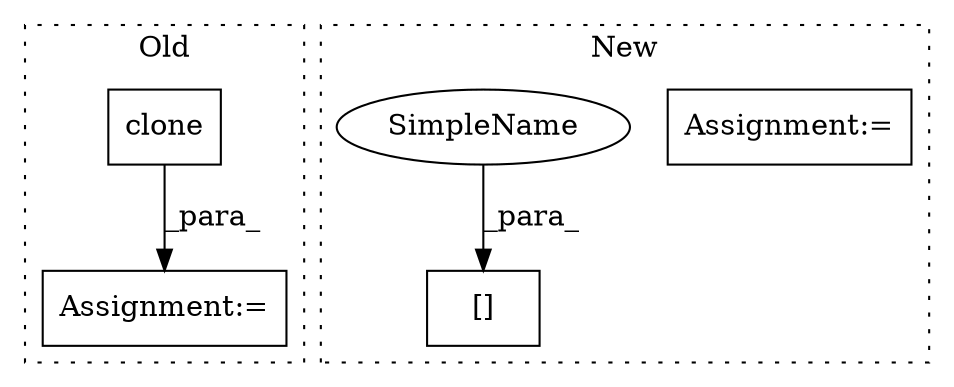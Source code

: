 digraph G {
subgraph cluster0 {
1 [label="clone" a="32" s="5881" l="7" shape="box"];
4 [label="Assignment:=" a="7" s="5878" l="1" shape="box"];
label = "Old";
style="dotted";
}
subgraph cluster1 {
2 [label="[]" a="2" s="5794,5804" l="9,1" shape="box"];
3 [label="Assignment:=" a="7" s="5793" l="1" shape="box"];
5 [label="SimpleName" a="42" s="5803" l="1" shape="ellipse"];
label = "New";
style="dotted";
}
1 -> 4 [label="_para_"];
5 -> 2 [label="_para_"];
}
